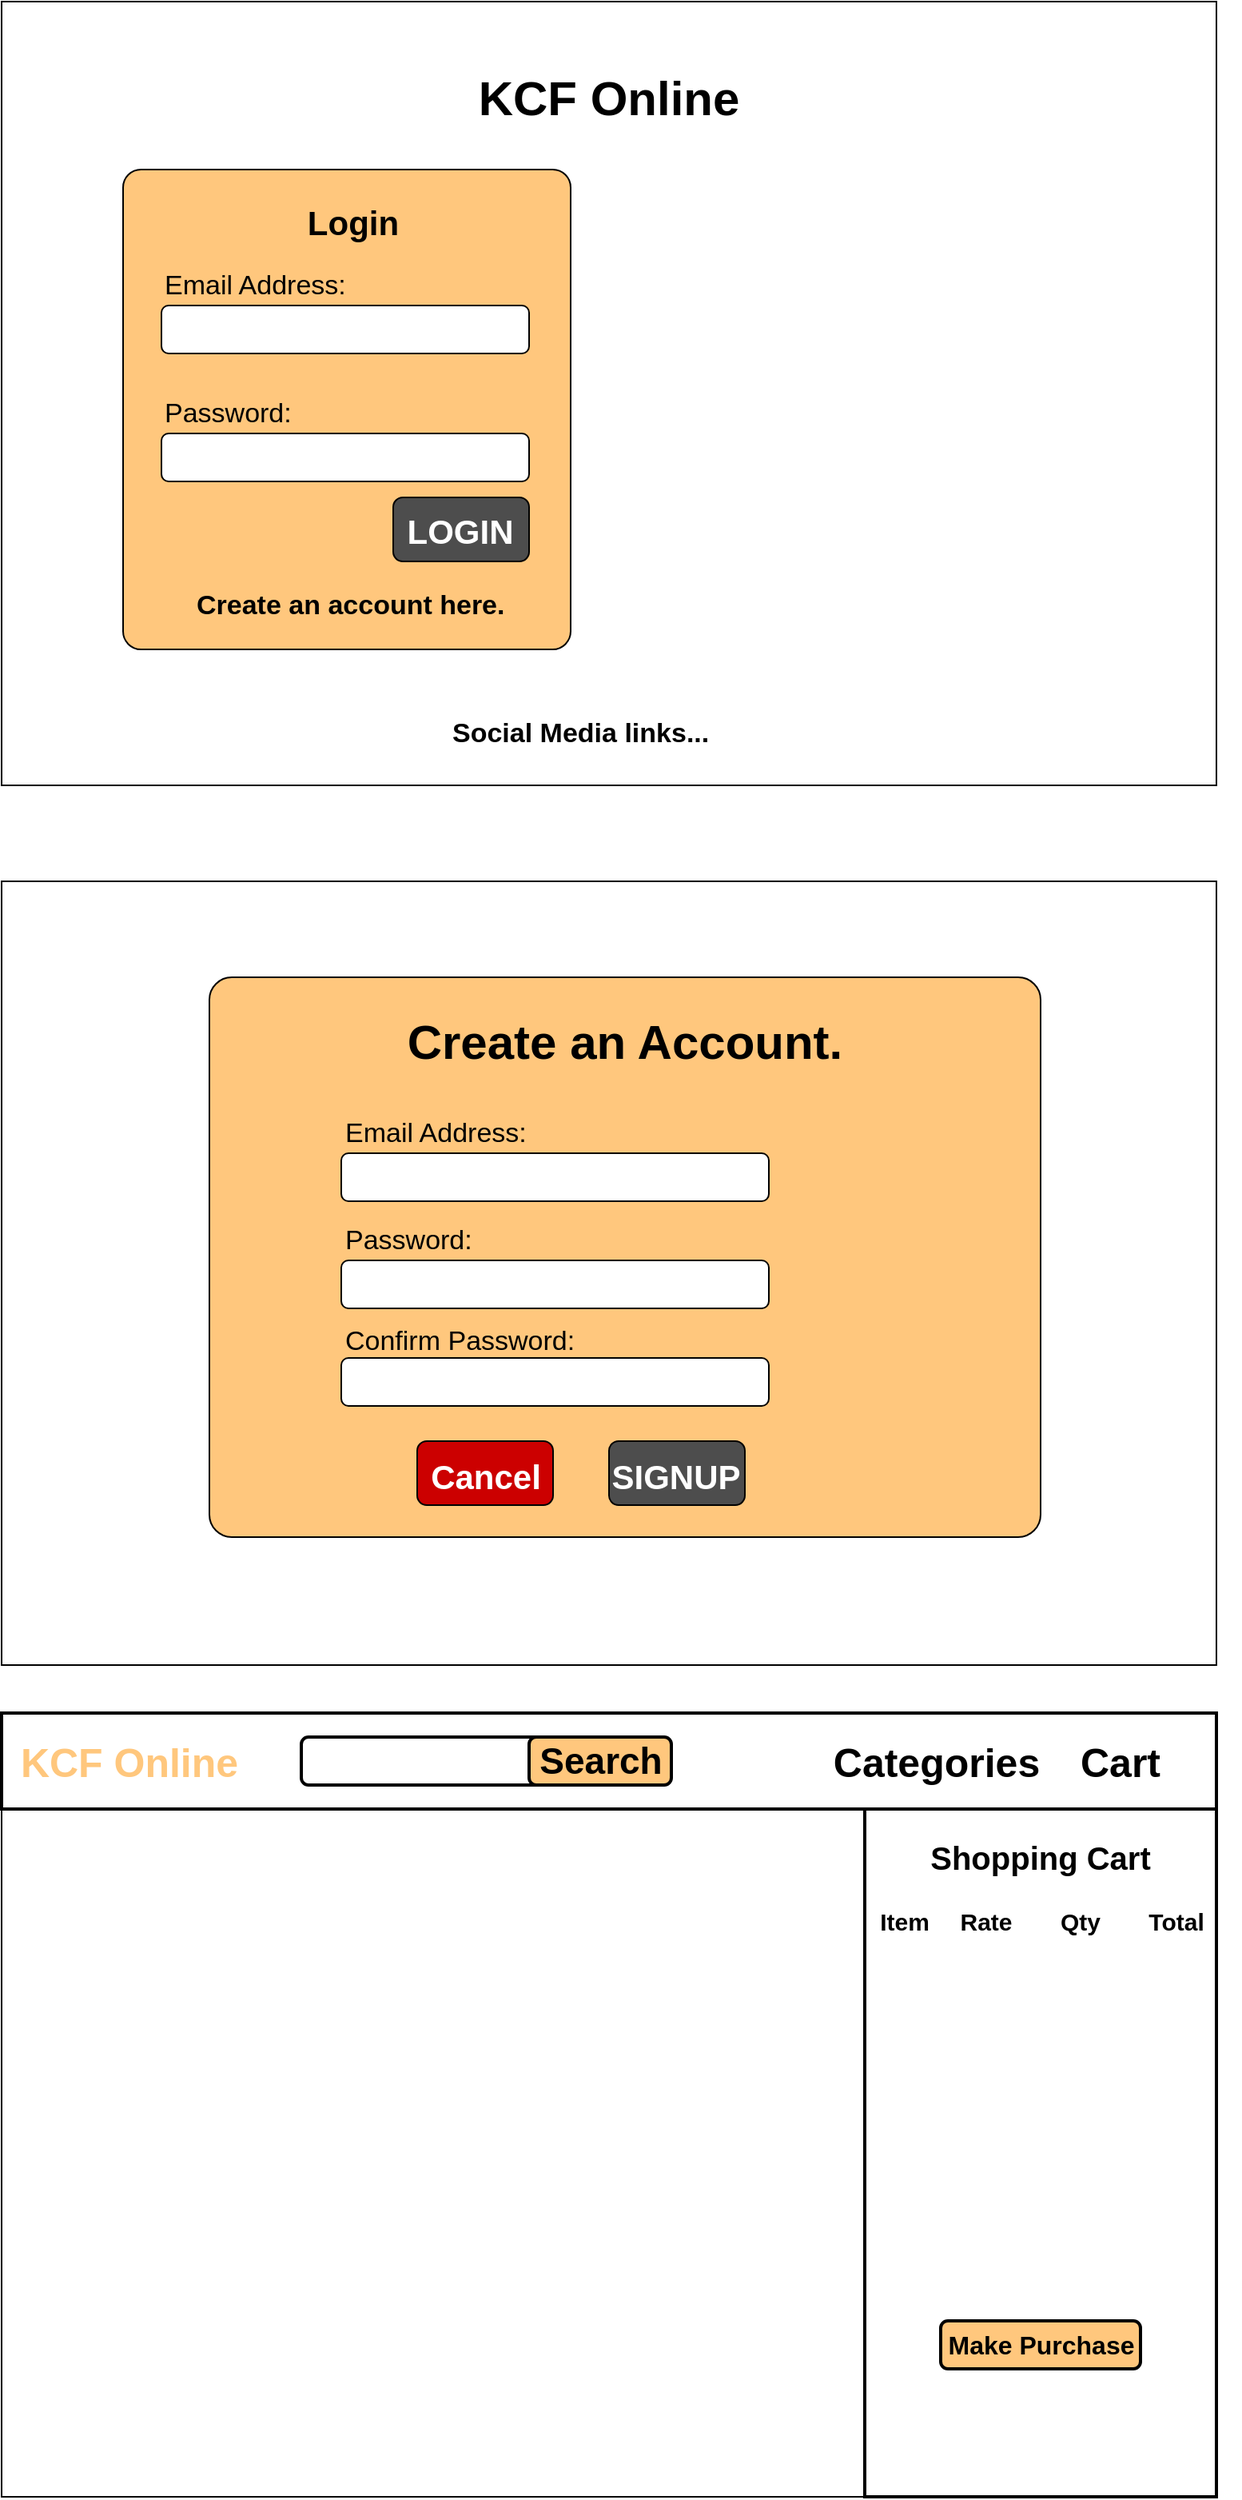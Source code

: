 <mxfile version="16.6.6" type="device"><diagram id="hyP9tVEfKVtgv99v65q0" name="Page-1"><mxGraphModel dx="1038" dy="547" grid="1" gridSize="10" guides="1" tooltips="1" connect="1" arrows="1" fold="1" page="1" pageScale="1" pageWidth="850" pageHeight="1100" math="0" shadow="0"><root><mxCell id="0"/><mxCell id="1" parent="0"/><mxCell id="8OSQ1hhhEkWqyrHRQgEW-1" value="" style="rounded=0;whiteSpace=wrap;html=1;" vertex="1" parent="1"><mxGeometry x="80" y="20" width="760" height="490" as="geometry"/></mxCell><mxCell id="8OSQ1hhhEkWqyrHRQgEW-12" value="" style="rounded=1;whiteSpace=wrap;html=1;fontSize=17;fontColor=#FFFFFF;fillColor=#FFC77D;arcSize=4;" vertex="1" parent="1"><mxGeometry x="156" y="125" width="280" height="300" as="geometry"/></mxCell><mxCell id="8OSQ1hhhEkWqyrHRQgEW-3" value="&lt;font style=&quot;font-size: 30px&quot;&gt;&lt;b&gt;KCF Online&lt;/b&gt;&lt;/font&gt;" style="text;html=1;strokeColor=none;fillColor=none;align=center;verticalAlign=middle;whiteSpace=wrap;rounded=0;" vertex="1" parent="1"><mxGeometry x="225" y="50" width="470" height="60" as="geometry"/></mxCell><mxCell id="8OSQ1hhhEkWqyrHRQgEW-4" value="&lt;font style=&quot;font-size: 21px&quot;&gt;&lt;b&gt;Login&lt;/b&gt;&lt;/font&gt;" style="text;html=1;strokeColor=none;fillColor=none;align=center;verticalAlign=middle;whiteSpace=wrap;rounded=0;fontSize=30;" vertex="1" parent="1"><mxGeometry x="270" y="140" width="60" height="30" as="geometry"/></mxCell><mxCell id="8OSQ1hhhEkWqyrHRQgEW-5" value="" style="rounded=1;whiteSpace=wrap;html=1;fontSize=21;" vertex="1" parent="1"><mxGeometry x="180" y="210" width="230" height="30" as="geometry"/></mxCell><mxCell id="8OSQ1hhhEkWqyrHRQgEW-6" value="&lt;font style=&quot;font-size: 17px&quot;&gt;Email Address:&lt;/font&gt;" style="text;html=1;strokeColor=none;fillColor=none;align=left;verticalAlign=middle;whiteSpace=wrap;rounded=0;fontSize=21;" vertex="1" parent="1"><mxGeometry x="180" y="180" width="150" height="30" as="geometry"/></mxCell><mxCell id="8OSQ1hhhEkWqyrHRQgEW-7" value="&lt;font style=&quot;font-size: 17px&quot;&gt;Password:&lt;/font&gt;" style="text;html=1;strokeColor=none;fillColor=none;align=left;verticalAlign=middle;whiteSpace=wrap;rounded=0;fontSize=21;" vertex="1" parent="1"><mxGeometry x="180" y="260" width="150" height="30" as="geometry"/></mxCell><mxCell id="8OSQ1hhhEkWqyrHRQgEW-8" value="" style="rounded=1;whiteSpace=wrap;html=1;fontSize=21;" vertex="1" parent="1"><mxGeometry x="180" y="290" width="230" height="30" as="geometry"/></mxCell><mxCell id="8OSQ1hhhEkWqyrHRQgEW-9" value="" style="rounded=1;whiteSpace=wrap;html=1;fontSize=21;fillColor=#4D4D4D;" vertex="1" parent="1"><mxGeometry x="325" y="330" width="85" height="40" as="geometry"/></mxCell><mxCell id="8OSQ1hhhEkWqyrHRQgEW-10" value="&lt;font style=&quot;font-size: 21px&quot; color=&quot;#ffffff&quot;&gt;&lt;b&gt;LOGIN&lt;/b&gt;&lt;/font&gt;" style="text;html=1;strokeColor=none;fillColor=none;align=center;verticalAlign=middle;whiteSpace=wrap;rounded=0;fontSize=30;" vertex="1" parent="1"><mxGeometry x="337" y="333" width="60" height="30" as="geometry"/></mxCell><mxCell id="8OSQ1hhhEkWqyrHRQgEW-11" value="&lt;span style=&quot;font-size: 17px&quot;&gt;&lt;b&gt;Create an account here.&lt;/b&gt;&lt;/span&gt;" style="text;html=1;strokeColor=none;fillColor=none;align=left;verticalAlign=middle;whiteSpace=wrap;rounded=0;fontSize=21;" vertex="1" parent="1"><mxGeometry x="200" y="380" width="200" height="30" as="geometry"/></mxCell><mxCell id="8OSQ1hhhEkWqyrHRQgEW-13" value="&lt;span style=&quot;font-size: 17px&quot;&gt;&lt;b&gt;Social Media links...&lt;/b&gt;&lt;/span&gt;" style="text;html=1;strokeColor=none;fillColor=none;align=left;verticalAlign=middle;whiteSpace=wrap;rounded=0;fontSize=21;" vertex="1" parent="1"><mxGeometry x="360" y="460" width="200" height="30" as="geometry"/></mxCell><mxCell id="8OSQ1hhhEkWqyrHRQgEW-14" value="" style="rounded=0;whiteSpace=wrap;html=1;" vertex="1" parent="1"><mxGeometry x="80" y="570" width="760" height="490" as="geometry"/></mxCell><mxCell id="8OSQ1hhhEkWqyrHRQgEW-15" value="" style="rounded=1;whiteSpace=wrap;html=1;fontSize=17;fontColor=#FFFFFF;fillColor=#FFC77D;arcSize=4;" vertex="1" parent="1"><mxGeometry x="210" y="630" width="520" height="350" as="geometry"/></mxCell><mxCell id="8OSQ1hhhEkWqyrHRQgEW-17" value="&lt;span style=&quot;font-size: 30px&quot;&gt;&lt;b&gt;Create an Account.&lt;/b&gt;&lt;/span&gt;" style="text;html=1;strokeColor=none;fillColor=none;align=center;verticalAlign=middle;whiteSpace=wrap;rounded=0;" vertex="1" parent="1"><mxGeometry x="235" y="640" width="470" height="60" as="geometry"/></mxCell><mxCell id="8OSQ1hhhEkWqyrHRQgEW-18" value="&lt;font style=&quot;font-size: 17px&quot;&gt;Email Address:&lt;/font&gt;" style="text;html=1;strokeColor=none;fillColor=none;align=left;verticalAlign=middle;whiteSpace=wrap;rounded=0;fontSize=21;" vertex="1" parent="1"><mxGeometry x="292.5" y="710" width="150" height="30" as="geometry"/></mxCell><mxCell id="8OSQ1hhhEkWqyrHRQgEW-19" value="" style="rounded=1;whiteSpace=wrap;html=1;fontSize=21;" vertex="1" parent="1"><mxGeometry x="292.5" y="740" width="267.5" height="30" as="geometry"/></mxCell><mxCell id="8OSQ1hhhEkWqyrHRQgEW-20" value="&lt;font style=&quot;font-size: 17px&quot;&gt;Password:&lt;/font&gt;&lt;span style=&quot;color: rgba(0 , 0 , 0 , 0) ; font-family: monospace ; font-size: 0px&quot;&gt;%3CmxGraphModel%3E%3Croot%3E%3CmxCell%20id%3D%220%22%2F%3E%3CmxCell%20id%3D%221%22%20parent%3D%220%22%2F%3E%3CmxCell%20id%3D%222%22%20value%3D%22%22%20style%3D%22rounded%3D1%3BwhiteSpace%3Dwrap%3Bhtml%3D1%3BfontSize%3D21%3B%22%20vertex%3D%221%22%20parent%3D%221%22%3E%3CmxGeometry%20x%3D%22292.5%22%20y%3D%22740%22%20width%3D%22230%22%20height%3D%2230%22%20as%3D%22geometry%22%2F%3E%3C%2FmxCell%3E%3C%2Froot%3E%3C%2FmxGraphModel%3E&lt;/span&gt;&lt;span style=&quot;color: rgba(0 , 0 , 0 , 0) ; font-family: monospace ; font-size: 0px&quot;&gt;%3CmxGraphModel%3E%3Croot%3E%3CmxCell%20id%3D%220%22%2F%3E%3CmxCell%20id%3D%221%22%20parent%3D%220%22%2F%3E%3CmxCell%20id%3D%222%22%20value%3D%22%22%20style%3D%22rounded%3D1%3BwhiteSpace%3Dwrap%3Bhtml%3D1%3BfontSize%3D21%3B%22%20vertex%3D%221%22%20parent%3D%221%22%3E%3CmxGeometry%20x%3D%22292.5%22%20y%3D%22740%22%20width%3D%22230%22%20height%3D%2230%22%20as%3D%22geometry%22%2F%3E%3C%2FmxCell%3E%3C%2Froot%3E%3C%2FmxGraphModel%3E&lt;/span&gt;" style="text;html=1;strokeColor=none;fillColor=none;align=left;verticalAlign=middle;whiteSpace=wrap;rounded=0;fontSize=21;" vertex="1" parent="1"><mxGeometry x="292.5" y="777" width="150" height="30" as="geometry"/></mxCell><mxCell id="8OSQ1hhhEkWqyrHRQgEW-21" value="" style="rounded=1;whiteSpace=wrap;html=1;fontSize=21;" vertex="1" parent="1"><mxGeometry x="292.5" y="807" width="267.5" height="30" as="geometry"/></mxCell><mxCell id="8OSQ1hhhEkWqyrHRQgEW-22" value="&lt;font style=&quot;font-size: 17px&quot;&gt;Confirm Password:&lt;/font&gt;&lt;span style=&quot;color: rgba(0 , 0 , 0 , 0) ; font-family: monospace ; font-size: 0px&quot;&gt;%3CmxGraphModel%3E%3Croot%3E%3CmxCell%20id%3D%220%22%2F%3E%3CmxCell%20id%3D%221%22%20parent%3D%220%22%2F%3E%3CmxCell%20id%3D%222%22%20value%3D%22%22%20style%3D%22rounded%3D1%3BwhiteSpace%3Dwrap%3Bhtml%3D1%3BfontSize%3D21%3B%22%20vertex%3D%221%22%20parent%3D%221%22%3E%3CmxGeometry%20x%3D%22292.5%22%20y%3D%22740%22%20width%3D%22230%22%20height%3D%2230%22%20as%3D%22geometry%22%2F%3E%3C%2FmxCell%3E%3C%2Froot%3E%3C%2FmxGraphModel%3E&lt;/span&gt;&lt;span style=&quot;color: rgba(0 , 0 , 0 , 0) ; font-family: monospace ; font-size: 0px&quot;&gt;%3CmxGraphModel%3E%3Croot%3E%3CmxCell%20id%3D%220%22%2F%3E%3CmxCell%20id%3D%221%22%20parent%3D%220%22%2F%3E%3CmxCell%20id%3D%222%22%20value%3D%22%22%20style%3D%22rounded%3D1%3BwhiteSpace%3Dwrap%3Bhtml%3D1%3BfontSize%3D21%3B%22%20vertex%3D%221%22%20parent%3D%221%22%3E%3CmxGeometry%20x%3D%22292.5%22%20y%3D%22740%22%20width%3D%22230%22%20height%3D%2230%22%20as%3D%22geometry%22%2F%3E%3C%2FmxCell%3E%3C%2Froot%3E%3C%2FmxGraphModel%3E&lt;/span&gt;" style="text;html=1;strokeColor=none;fillColor=none;align=left;verticalAlign=middle;whiteSpace=wrap;rounded=0;fontSize=21;" vertex="1" parent="1"><mxGeometry x="292.5" y="840" width="150" height="30" as="geometry"/></mxCell><mxCell id="8OSQ1hhhEkWqyrHRQgEW-24" value="" style="rounded=1;whiteSpace=wrap;html=1;fontSize=21;" vertex="1" parent="1"><mxGeometry x="292.5" y="868" width="267.5" height="30" as="geometry"/></mxCell><mxCell id="8OSQ1hhhEkWqyrHRQgEW-25" value="" style="rounded=1;whiteSpace=wrap;html=1;fontSize=21;fillColor=#4D4D4D;" vertex="1" parent="1"><mxGeometry x="460" y="920" width="85" height="40" as="geometry"/></mxCell><mxCell id="8OSQ1hhhEkWqyrHRQgEW-26" value="&lt;font style=&quot;font-size: 21px&quot; color=&quot;#ffffff&quot;&gt;&lt;b&gt;SIGNUP&lt;/b&gt;&lt;/font&gt;" style="text;html=1;strokeColor=none;fillColor=none;align=center;verticalAlign=middle;whiteSpace=wrap;rounded=0;fontSize=30;" vertex="1" parent="1"><mxGeometry x="472" y="924" width="60" height="30" as="geometry"/></mxCell><mxCell id="8OSQ1hhhEkWqyrHRQgEW-27" value="" style="rounded=1;whiteSpace=wrap;html=1;fontSize=21;fillColor=#CC0000;" vertex="1" parent="1"><mxGeometry x="340" y="920" width="85" height="40" as="geometry"/></mxCell><mxCell id="8OSQ1hhhEkWqyrHRQgEW-28" value="&lt;font style=&quot;font-size: 21px&quot; color=&quot;#ffffff&quot;&gt;&lt;b&gt;Cancel&lt;br&gt;&lt;/b&gt;&lt;/font&gt;" style="text;html=1;strokeColor=none;fillColor=none;align=center;verticalAlign=middle;whiteSpace=wrap;rounded=0;fontSize=30;" vertex="1" parent="1"><mxGeometry x="352.5" y="924" width="60" height="30" as="geometry"/></mxCell><mxCell id="8OSQ1hhhEkWqyrHRQgEW-29" value="" style="rounded=0;whiteSpace=wrap;html=1;" vertex="1" parent="1"><mxGeometry x="80" y="1090" width="760" height="490" as="geometry"/></mxCell><mxCell id="8OSQ1hhhEkWqyrHRQgEW-30" value="" style="rounded=0;whiteSpace=wrap;html=1;fontSize=17;fontColor=#FFFFFF;fillColor=#ffffff;strokeWidth=2;" vertex="1" parent="1"><mxGeometry x="80" y="1090" width="760" height="60" as="geometry"/></mxCell><mxCell id="8OSQ1hhhEkWqyrHRQgEW-31" value="&lt;b&gt;&lt;font style=&quot;font-size: 25px&quot; color=&quot;#ffc77d&quot;&gt;KCF Online&lt;/font&gt;&lt;/b&gt;" style="text;html=1;strokeColor=none;fillColor=none;align=center;verticalAlign=middle;whiteSpace=wrap;rounded=0;" vertex="1" parent="1"><mxGeometry x="85" y="1090" width="150" height="60" as="geometry"/></mxCell><mxCell id="8OSQ1hhhEkWqyrHRQgEW-33" value="" style="rounded=1;whiteSpace=wrap;html=1;fontSize=25;fontColor=#FFC77D;strokeWidth=2;fillColor=#ffffff;" vertex="1" parent="1"><mxGeometry x="267.5" y="1105" width="230" height="30" as="geometry"/></mxCell><mxCell id="8OSQ1hhhEkWqyrHRQgEW-34" value="" style="rounded=1;whiteSpace=wrap;html=1;fontSize=25;fontColor=#FFC77D;strokeWidth=2;fillColor=#FFC77D;" vertex="1" parent="1"><mxGeometry x="410" y="1105" width="89" height="30" as="geometry"/></mxCell><mxCell id="8OSQ1hhhEkWqyrHRQgEW-32" value="&lt;b&gt;&lt;font&gt;&lt;font style=&quot;font-size: 23px&quot;&gt;Search&lt;/font&gt;&lt;br&gt;&lt;/font&gt;&lt;/b&gt;" style="text;html=1;strokeColor=none;fillColor=none;align=center;verticalAlign=middle;whiteSpace=wrap;rounded=0;" vertex="1" parent="1"><mxGeometry x="379.5" y="1090" width="150" height="60" as="geometry"/></mxCell><mxCell id="8OSQ1hhhEkWqyrHRQgEW-35" value="&lt;b&gt;&lt;font style=&quot;font-size: 25px&quot;&gt;Categories&lt;/font&gt;&lt;/b&gt;" style="text;html=1;strokeColor=none;fillColor=none;align=center;verticalAlign=middle;whiteSpace=wrap;rounded=0;" vertex="1" parent="1"><mxGeometry x="590" y="1090" width="150" height="60" as="geometry"/></mxCell><mxCell id="8OSQ1hhhEkWqyrHRQgEW-36" value="&lt;b&gt;&lt;font style=&quot;font-size: 25px&quot;&gt;Cart&lt;br&gt;&lt;/font&gt;&lt;/b&gt;" style="text;html=1;strokeColor=none;fillColor=none;align=center;verticalAlign=middle;whiteSpace=wrap;rounded=0;" vertex="1" parent="1"><mxGeometry x="705" y="1090" width="150" height="60" as="geometry"/></mxCell><mxCell id="8OSQ1hhhEkWqyrHRQgEW-37" value="" style="rounded=0;whiteSpace=wrap;html=1;fontSize=23;fontColor=#000000;strokeWidth=2;fillColor=#ffffff;" vertex="1" parent="1"><mxGeometry x="620" y="1150" width="220" height="430" as="geometry"/></mxCell><mxCell id="8OSQ1hhhEkWqyrHRQgEW-38" value="&lt;b&gt;&lt;font style=&quot;font-size: 20px&quot;&gt;Shopping Cart&lt;/font&gt;&lt;/b&gt;" style="text;html=1;strokeColor=none;fillColor=none;align=center;verticalAlign=middle;whiteSpace=wrap;rounded=0;" vertex="1" parent="1"><mxGeometry x="655" y="1150" width="150" height="60" as="geometry"/></mxCell><mxCell id="8OSQ1hhhEkWqyrHRQgEW-39" value="&lt;b&gt;&lt;font style=&quot;font-size: 15px&quot;&gt;Item&lt;/font&gt;&lt;/b&gt;" style="text;html=1;strokeColor=none;fillColor=none;align=center;verticalAlign=middle;whiteSpace=wrap;rounded=0;" vertex="1" parent="1"><mxGeometry x="615" y="1190" width="60" height="60" as="geometry"/></mxCell><mxCell id="8OSQ1hhhEkWqyrHRQgEW-40" value="&lt;b&gt;&lt;font style=&quot;font-size: 15px&quot;&gt;Rate&lt;/font&gt;&lt;/b&gt;" style="text;html=1;strokeColor=none;fillColor=none;align=center;verticalAlign=middle;whiteSpace=wrap;rounded=0;" vertex="1" parent="1"><mxGeometry x="666" y="1190" width="60" height="60" as="geometry"/></mxCell><mxCell id="8OSQ1hhhEkWqyrHRQgEW-41" value="&lt;span style=&quot;font-size: 15px&quot;&gt;&lt;b&gt;Total&lt;/b&gt;&lt;/span&gt;" style="text;html=1;strokeColor=none;fillColor=none;align=center;verticalAlign=middle;whiteSpace=wrap;rounded=0;" vertex="1" parent="1"><mxGeometry x="785" y="1190" width="60" height="60" as="geometry"/></mxCell><mxCell id="8OSQ1hhhEkWqyrHRQgEW-42" value="&lt;b&gt;&lt;font style=&quot;font-size: 15px&quot;&gt;Qty&lt;/font&gt;&lt;/b&gt;" style="text;html=1;strokeColor=none;fillColor=none;align=center;verticalAlign=middle;whiteSpace=wrap;rounded=0;" vertex="1" parent="1"><mxGeometry x="725" y="1190" width="60" height="60" as="geometry"/></mxCell><mxCell id="8OSQ1hhhEkWqyrHRQgEW-43" value="&lt;span style=&quot;background-color: rgb(255 , 199 , 125)&quot;&gt;&lt;font style=&quot;font-size: 16px&quot;&gt;&lt;b&gt;Make Purchase&lt;/b&gt;&lt;/font&gt;&lt;/span&gt;" style="rounded=1;whiteSpace=wrap;html=1;fontSize=15;fontColor=#000000;strokeWidth=2;fillColor=#FFC77D;" vertex="1" parent="1"><mxGeometry x="667.5" y="1470" width="125" height="30" as="geometry"/></mxCell></root></mxGraphModel></diagram></mxfile>